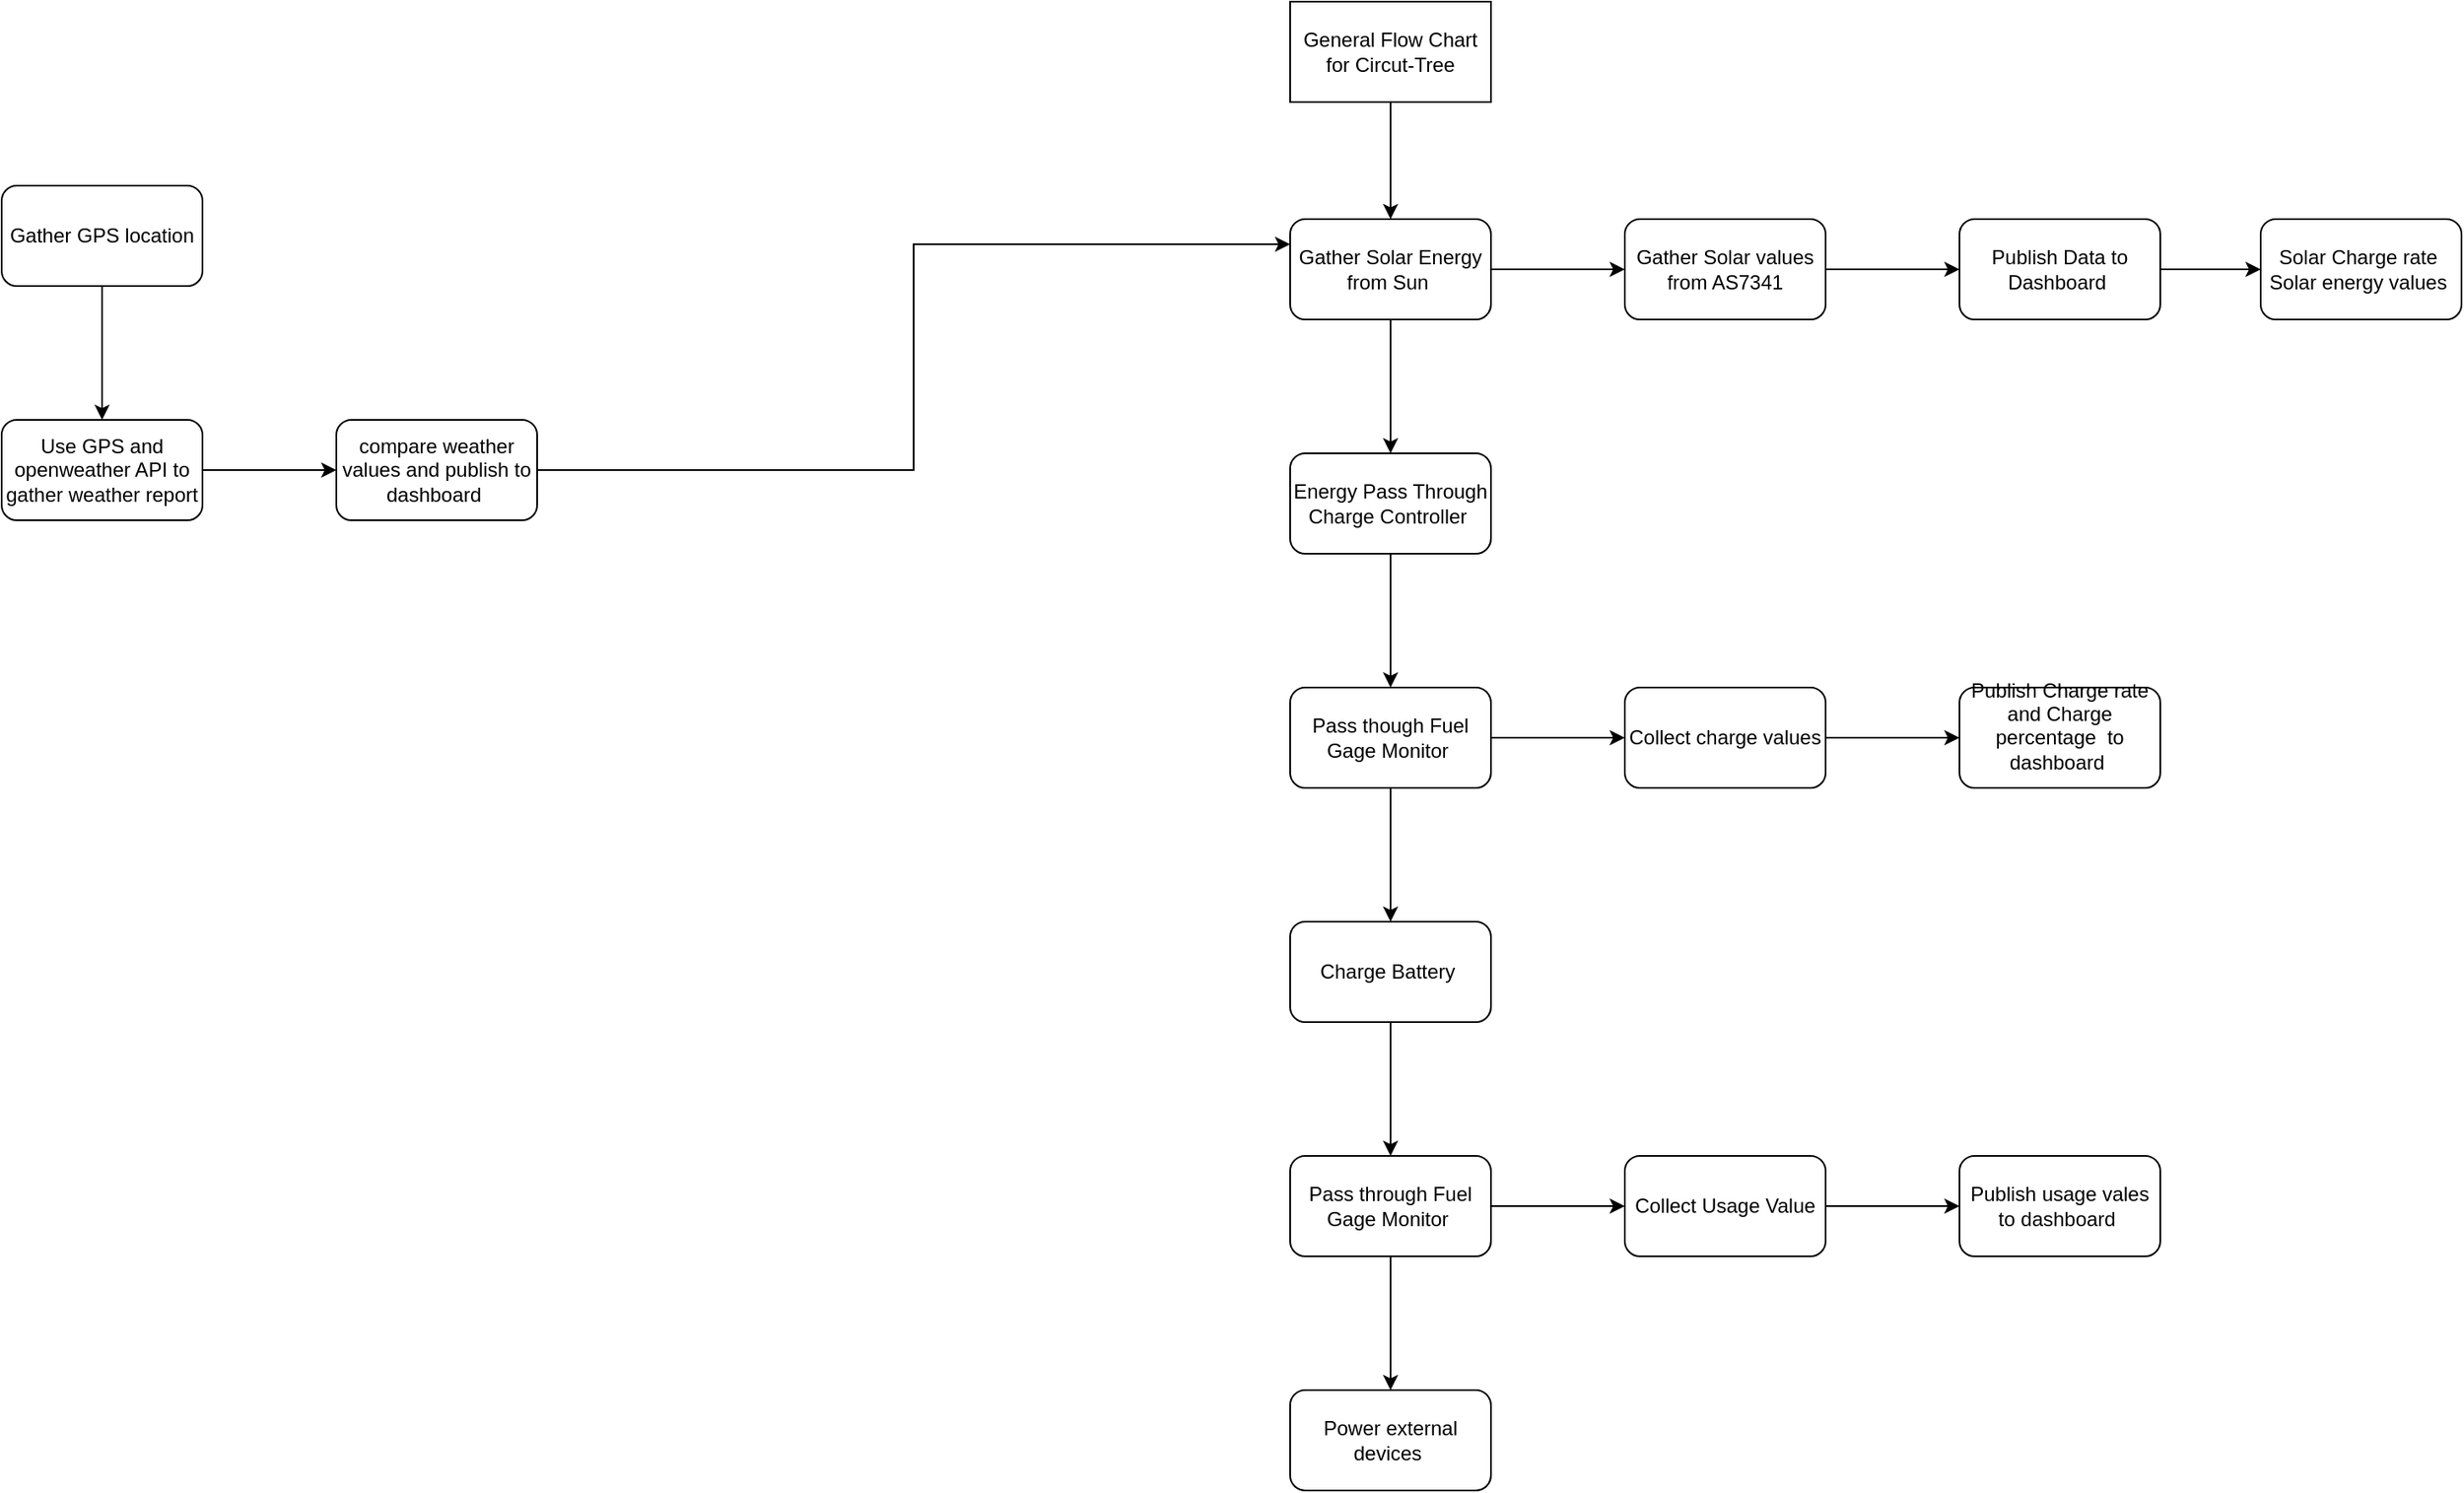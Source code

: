 <mxfile version="28.0.7">
  <diagram name="Page-1" id="A86xoDGpQ9GVKcogdH0Q">
    <mxGraphModel dx="2422" dy="834" grid="1" gridSize="10" guides="1" tooltips="1" connect="1" arrows="1" fold="1" page="1" pageScale="1" pageWidth="850" pageHeight="1100" math="0" shadow="0">
      <root>
        <mxCell id="0" />
        <mxCell id="1" parent="0" />
        <mxCell id="F1C1PlPRFv7Oc3bITPRV-3" value="" style="edgeStyle=orthogonalEdgeStyle;rounded=0;orthogonalLoop=1;jettySize=auto;html=1;" edge="1" parent="1" source="F1C1PlPRFv7Oc3bITPRV-1" target="F1C1PlPRFv7Oc3bITPRV-2">
          <mxGeometry relative="1" as="geometry" />
        </mxCell>
        <mxCell id="F1C1PlPRFv7Oc3bITPRV-1" value="General Flow Chart for Circut-Tree" style="rounded=0;whiteSpace=wrap;html=1;" vertex="1" parent="1">
          <mxGeometry x="340" y="190" width="120" height="60" as="geometry" />
        </mxCell>
        <mxCell id="F1C1PlPRFv7Oc3bITPRV-5" value="" style="edgeStyle=orthogonalEdgeStyle;rounded=0;orthogonalLoop=1;jettySize=auto;html=1;" edge="1" parent="1" source="F1C1PlPRFv7Oc3bITPRV-2" target="F1C1PlPRFv7Oc3bITPRV-4">
          <mxGeometry relative="1" as="geometry" />
        </mxCell>
        <mxCell id="F1C1PlPRFv7Oc3bITPRV-13" value="" style="edgeStyle=orthogonalEdgeStyle;rounded=0;orthogonalLoop=1;jettySize=auto;html=1;" edge="1" parent="1" source="F1C1PlPRFv7Oc3bITPRV-2" target="F1C1PlPRFv7Oc3bITPRV-12">
          <mxGeometry relative="1" as="geometry" />
        </mxCell>
        <mxCell id="F1C1PlPRFv7Oc3bITPRV-2" value="Gather Solar Energy from Sun&amp;nbsp;" style="rounded=1;whiteSpace=wrap;html=1;" vertex="1" parent="1">
          <mxGeometry x="340" y="320" width="120" height="60" as="geometry" />
        </mxCell>
        <mxCell id="F1C1PlPRFv7Oc3bITPRV-7" value="" style="edgeStyle=orthogonalEdgeStyle;rounded=0;orthogonalLoop=1;jettySize=auto;html=1;" edge="1" parent="1" source="F1C1PlPRFv7Oc3bITPRV-4" target="F1C1PlPRFv7Oc3bITPRV-6">
          <mxGeometry relative="1" as="geometry" />
        </mxCell>
        <mxCell id="F1C1PlPRFv7Oc3bITPRV-4" value="Energy Pass Through Charge Controller&amp;nbsp;" style="whiteSpace=wrap;html=1;rounded=1;" vertex="1" parent="1">
          <mxGeometry x="340" y="460" width="120" height="60" as="geometry" />
        </mxCell>
        <mxCell id="F1C1PlPRFv7Oc3bITPRV-9" value="" style="edgeStyle=orthogonalEdgeStyle;rounded=0;orthogonalLoop=1;jettySize=auto;html=1;" edge="1" parent="1" source="F1C1PlPRFv7Oc3bITPRV-6" target="F1C1PlPRFv7Oc3bITPRV-8">
          <mxGeometry relative="1" as="geometry" />
        </mxCell>
        <mxCell id="F1C1PlPRFv7Oc3bITPRV-21" value="" style="edgeStyle=orthogonalEdgeStyle;rounded=0;orthogonalLoop=1;jettySize=auto;html=1;" edge="1" parent="1" source="F1C1PlPRFv7Oc3bITPRV-6" target="F1C1PlPRFv7Oc3bITPRV-20">
          <mxGeometry relative="1" as="geometry" />
        </mxCell>
        <mxCell id="F1C1PlPRFv7Oc3bITPRV-6" value="Pass though Fuel Gage Monitor&amp;nbsp;" style="whiteSpace=wrap;html=1;rounded=1;" vertex="1" parent="1">
          <mxGeometry x="340" y="600" width="120" height="60" as="geometry" />
        </mxCell>
        <mxCell id="F1C1PlPRFv7Oc3bITPRV-11" value="" style="edgeStyle=orthogonalEdgeStyle;rounded=0;orthogonalLoop=1;jettySize=auto;html=1;" edge="1" parent="1" source="F1C1PlPRFv7Oc3bITPRV-8" target="F1C1PlPRFv7Oc3bITPRV-10">
          <mxGeometry relative="1" as="geometry" />
        </mxCell>
        <mxCell id="F1C1PlPRFv7Oc3bITPRV-8" value="Charge Battery&amp;nbsp;" style="whiteSpace=wrap;html=1;rounded=1;" vertex="1" parent="1">
          <mxGeometry x="340" y="740" width="120" height="60" as="geometry" />
        </mxCell>
        <mxCell id="F1C1PlPRFv7Oc3bITPRV-19" value="" style="edgeStyle=orthogonalEdgeStyle;rounded=0;orthogonalLoop=1;jettySize=auto;html=1;" edge="1" parent="1" source="F1C1PlPRFv7Oc3bITPRV-10" target="F1C1PlPRFv7Oc3bITPRV-18">
          <mxGeometry relative="1" as="geometry" />
        </mxCell>
        <mxCell id="F1C1PlPRFv7Oc3bITPRV-25" value="" style="edgeStyle=orthogonalEdgeStyle;rounded=0;orthogonalLoop=1;jettySize=auto;html=1;" edge="1" parent="1" source="F1C1PlPRFv7Oc3bITPRV-10" target="F1C1PlPRFv7Oc3bITPRV-24">
          <mxGeometry relative="1" as="geometry" />
        </mxCell>
        <mxCell id="F1C1PlPRFv7Oc3bITPRV-10" value="Pass through Fuel Gage Monitor&amp;nbsp;" style="whiteSpace=wrap;html=1;rounded=1;" vertex="1" parent="1">
          <mxGeometry x="340" y="880" width="120" height="60" as="geometry" />
        </mxCell>
        <mxCell id="F1C1PlPRFv7Oc3bITPRV-15" value="" style="edgeStyle=orthogonalEdgeStyle;rounded=0;orthogonalLoop=1;jettySize=auto;html=1;" edge="1" parent="1" source="F1C1PlPRFv7Oc3bITPRV-12" target="F1C1PlPRFv7Oc3bITPRV-14">
          <mxGeometry relative="1" as="geometry" />
        </mxCell>
        <mxCell id="F1C1PlPRFv7Oc3bITPRV-12" value="Gather Solar values from AS7341" style="whiteSpace=wrap;html=1;rounded=1;" vertex="1" parent="1">
          <mxGeometry x="540" y="320" width="120" height="60" as="geometry" />
        </mxCell>
        <mxCell id="F1C1PlPRFv7Oc3bITPRV-17" value="" style="edgeStyle=orthogonalEdgeStyle;rounded=0;orthogonalLoop=1;jettySize=auto;html=1;" edge="1" parent="1" source="F1C1PlPRFv7Oc3bITPRV-14" target="F1C1PlPRFv7Oc3bITPRV-16">
          <mxGeometry relative="1" as="geometry" />
        </mxCell>
        <mxCell id="F1C1PlPRFv7Oc3bITPRV-14" value="Publish Data to Dashboard&amp;nbsp;" style="whiteSpace=wrap;html=1;rounded=1;" vertex="1" parent="1">
          <mxGeometry x="740" y="320" width="120" height="60" as="geometry" />
        </mxCell>
        <mxCell id="F1C1PlPRFv7Oc3bITPRV-16" value="Solar Charge rate&amp;nbsp;&lt;div&gt;Solar energy values&amp;nbsp;&lt;/div&gt;" style="whiteSpace=wrap;html=1;rounded=1;" vertex="1" parent="1">
          <mxGeometry x="920" y="320" width="120" height="60" as="geometry" />
        </mxCell>
        <mxCell id="F1C1PlPRFv7Oc3bITPRV-18" value="Power external devices&amp;nbsp;" style="whiteSpace=wrap;html=1;rounded=1;" vertex="1" parent="1">
          <mxGeometry x="340" y="1020" width="120" height="60" as="geometry" />
        </mxCell>
        <mxCell id="F1C1PlPRFv7Oc3bITPRV-23" value="" style="edgeStyle=orthogonalEdgeStyle;rounded=0;orthogonalLoop=1;jettySize=auto;html=1;" edge="1" parent="1" source="F1C1PlPRFv7Oc3bITPRV-20" target="F1C1PlPRFv7Oc3bITPRV-22">
          <mxGeometry relative="1" as="geometry" />
        </mxCell>
        <mxCell id="F1C1PlPRFv7Oc3bITPRV-20" value="Collect charge values" style="whiteSpace=wrap;html=1;rounded=1;" vertex="1" parent="1">
          <mxGeometry x="540" y="600" width="120" height="60" as="geometry" />
        </mxCell>
        <mxCell id="F1C1PlPRFv7Oc3bITPRV-22" value="Publish Charge rate&lt;div&gt;and Charge percentage&amp;nbsp; to dashboard&amp;nbsp;&lt;div&gt;&lt;br&gt;&lt;/div&gt;&lt;/div&gt;" style="whiteSpace=wrap;html=1;rounded=1;" vertex="1" parent="1">
          <mxGeometry x="740" y="600" width="120" height="60" as="geometry" />
        </mxCell>
        <mxCell id="F1C1PlPRFv7Oc3bITPRV-27" value="" style="edgeStyle=orthogonalEdgeStyle;rounded=0;orthogonalLoop=1;jettySize=auto;html=1;" edge="1" parent="1" source="F1C1PlPRFv7Oc3bITPRV-24" target="F1C1PlPRFv7Oc3bITPRV-26">
          <mxGeometry relative="1" as="geometry" />
        </mxCell>
        <mxCell id="F1C1PlPRFv7Oc3bITPRV-24" value="Collect Usage Value" style="whiteSpace=wrap;html=1;rounded=1;" vertex="1" parent="1">
          <mxGeometry x="540" y="880" width="120" height="60" as="geometry" />
        </mxCell>
        <mxCell id="F1C1PlPRFv7Oc3bITPRV-26" value="Publish usage vales to dashboard&amp;nbsp;" style="whiteSpace=wrap;html=1;rounded=1;" vertex="1" parent="1">
          <mxGeometry x="740" y="880" width="120" height="60" as="geometry" />
        </mxCell>
        <mxCell id="F1C1PlPRFv7Oc3bITPRV-30" value="" style="edgeStyle=orthogonalEdgeStyle;rounded=0;orthogonalLoop=1;jettySize=auto;html=1;" edge="1" parent="1" source="F1C1PlPRFv7Oc3bITPRV-28" target="F1C1PlPRFv7Oc3bITPRV-29">
          <mxGeometry relative="1" as="geometry" />
        </mxCell>
        <mxCell id="F1C1PlPRFv7Oc3bITPRV-28" value="Gather GPS location" style="rounded=1;whiteSpace=wrap;html=1;" vertex="1" parent="1">
          <mxGeometry x="-430" y="300" width="120" height="60" as="geometry" />
        </mxCell>
        <mxCell id="F1C1PlPRFv7Oc3bITPRV-32" value="" style="edgeStyle=orthogonalEdgeStyle;rounded=0;orthogonalLoop=1;jettySize=auto;html=1;" edge="1" parent="1" source="F1C1PlPRFv7Oc3bITPRV-29" target="F1C1PlPRFv7Oc3bITPRV-31">
          <mxGeometry relative="1" as="geometry" />
        </mxCell>
        <mxCell id="F1C1PlPRFv7Oc3bITPRV-29" value="Use GPS and openweather API to gather weather report" style="whiteSpace=wrap;html=1;rounded=1;" vertex="1" parent="1">
          <mxGeometry x="-430" y="440" width="120" height="60" as="geometry" />
        </mxCell>
        <mxCell id="F1C1PlPRFv7Oc3bITPRV-33" style="edgeStyle=orthogonalEdgeStyle;rounded=0;orthogonalLoop=1;jettySize=auto;html=1;entryX=0;entryY=0.25;entryDx=0;entryDy=0;" edge="1" parent="1" source="F1C1PlPRFv7Oc3bITPRV-31" target="F1C1PlPRFv7Oc3bITPRV-2">
          <mxGeometry relative="1" as="geometry">
            <mxPoint x="-30" y="460" as="targetPoint" />
          </mxGeometry>
        </mxCell>
        <mxCell id="F1C1PlPRFv7Oc3bITPRV-31" value="compare weather values and publish to dashboard&amp;nbsp;" style="whiteSpace=wrap;html=1;rounded=1;" vertex="1" parent="1">
          <mxGeometry x="-230" y="440" width="120" height="60" as="geometry" />
        </mxCell>
      </root>
    </mxGraphModel>
  </diagram>
</mxfile>
